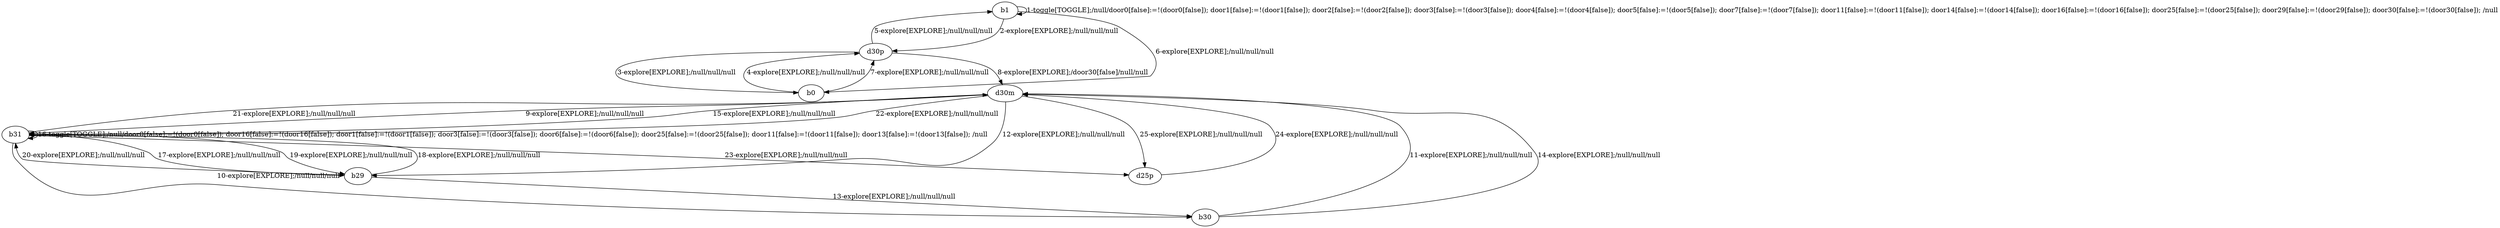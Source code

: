 # Total number of goals covered by this test: 1
# b31 --> b29

digraph g {
"b1" -> "b1" [label = "1-toggle[TOGGLE];/null/door0[false]:=!(door0[false]); door1[false]:=!(door1[false]); door2[false]:=!(door2[false]); door3[false]:=!(door3[false]); door4[false]:=!(door4[false]); door5[false]:=!(door5[false]); door7[false]:=!(door7[false]); door11[false]:=!(door11[false]); door14[false]:=!(door14[false]); door16[false]:=!(door16[false]); door25[false]:=!(door25[false]); door29[false]:=!(door29[false]); door30[false]:=!(door30[false]); /null"];
"b1" -> "d30p" [label = "2-explore[EXPLORE];/null/null/null"];
"d30p" -> "b0" [label = "3-explore[EXPLORE];/null/null/null"];
"b0" -> "d30p" [label = "4-explore[EXPLORE];/null/null/null"];
"d30p" -> "b1" [label = "5-explore[EXPLORE];/null/null/null"];
"b1" -> "b0" [label = "6-explore[EXPLORE];/null/null/null"];
"b0" -> "d30p" [label = "7-explore[EXPLORE];/null/null/null"];
"d30p" -> "d30m" [label = "8-explore[EXPLORE];/door30[false]/null/null"];
"d30m" -> "b31" [label = "9-explore[EXPLORE];/null/null/null"];
"b31" -> "b30" [label = "10-explore[EXPLORE];/null/null/null"];
"b30" -> "d30m" [label = "11-explore[EXPLORE];/null/null/null"];
"d30m" -> "b29" [label = "12-explore[EXPLORE];/null/null/null"];
"b29" -> "b30" [label = "13-explore[EXPLORE];/null/null/null"];
"b30" -> "d30m" [label = "14-explore[EXPLORE];/null/null/null"];
"d30m" -> "b31" [label = "15-explore[EXPLORE];/null/null/null"];
"b31" -> "b31" [label = "16-toggle[TOGGLE];/null/door0[false]:=!(door0[false]); door16[false]:=!(door16[false]); door1[false]:=!(door1[false]); door3[false]:=!(door3[false]); door6[false]:=!(door6[false]); door25[false]:=!(door25[false]); door11[false]:=!(door11[false]); door13[false]:=!(door13[false]); /null"];
"b31" -> "b29" [label = "17-explore[EXPLORE];/null/null/null"];
"b29" -> "b31" [label = "18-explore[EXPLORE];/null/null/null"];
"b31" -> "b29" [label = "19-explore[EXPLORE];/null/null/null"];
"b29" -> "b31" [label = "20-explore[EXPLORE];/null/null/null"];
"b31" -> "d30m" [label = "21-explore[EXPLORE];/null/null/null"];
"d30m" -> "b31" [label = "22-explore[EXPLORE];/null/null/null"];
"b31" -> "d25p" [label = "23-explore[EXPLORE];/null/null/null"];
"d25p" -> "d30m" [label = "24-explore[EXPLORE];/null/null/null"];
"d30m" -> "d25p" [label = "25-explore[EXPLORE];/null/null/null"];
}